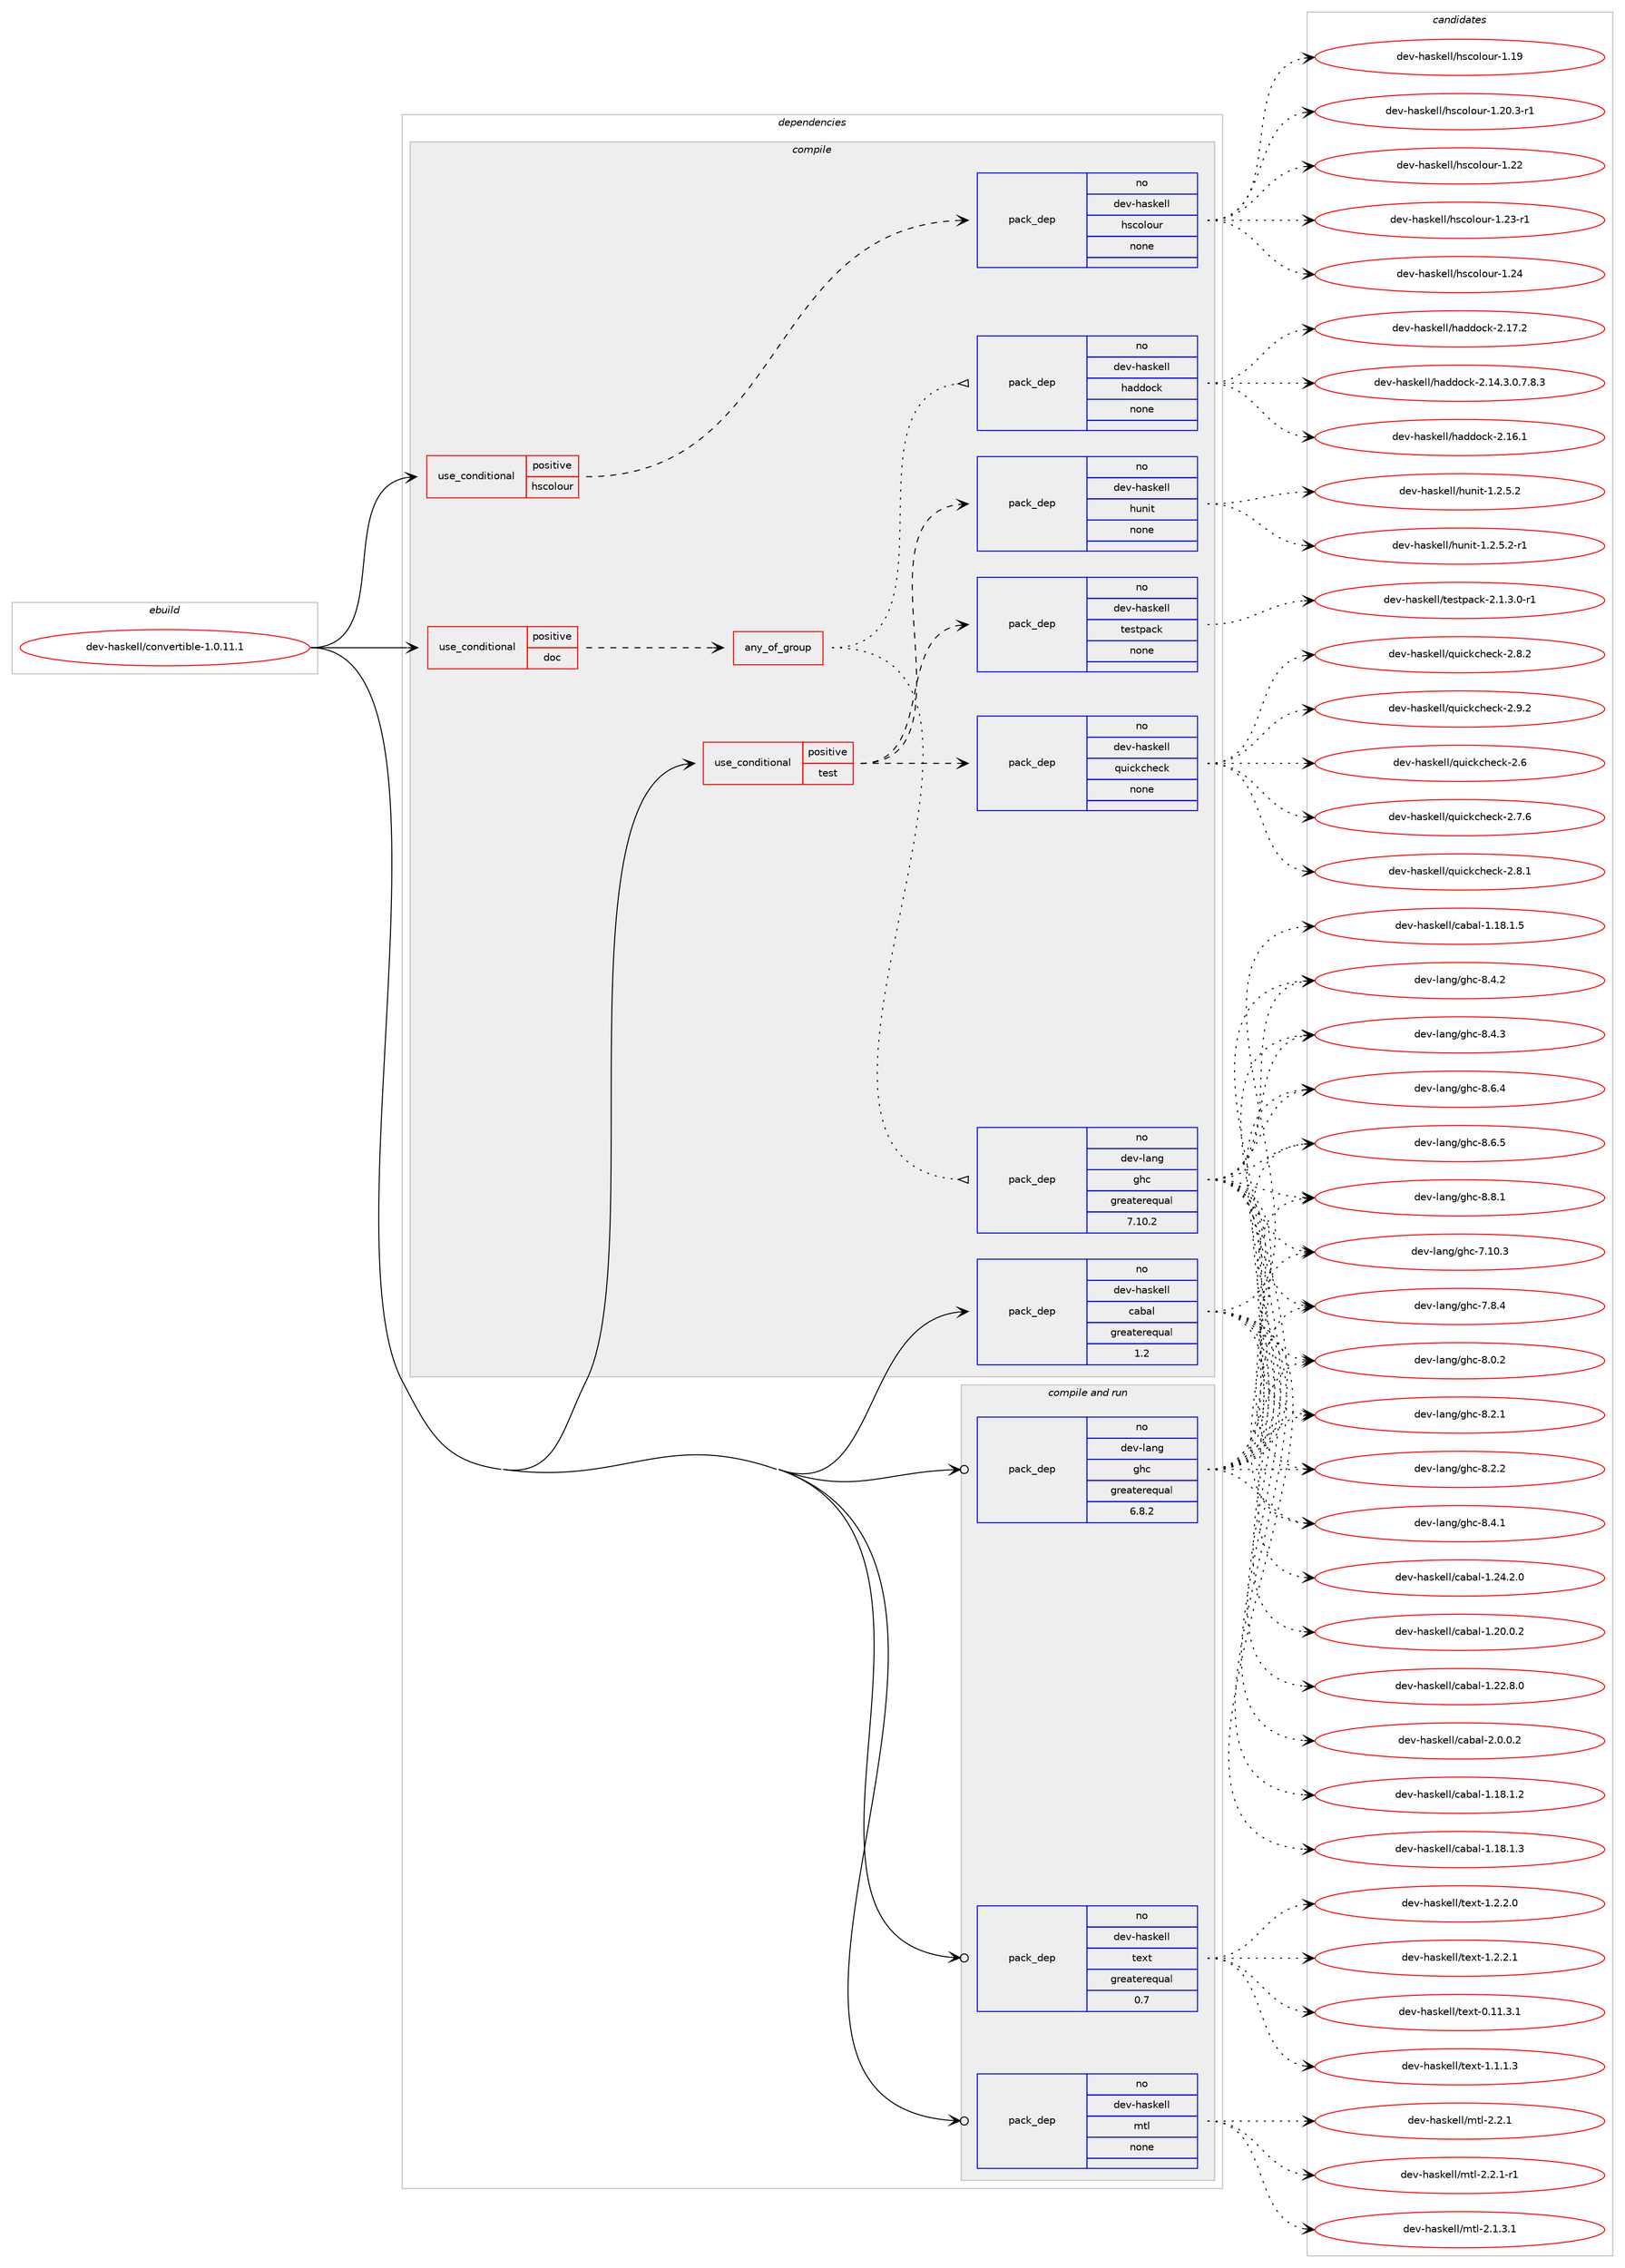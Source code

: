 digraph prolog {

# *************
# Graph options
# *************

newrank=true;
concentrate=true;
compound=true;
graph [rankdir=LR,fontname=Helvetica,fontsize=10,ranksep=1.5];#, ranksep=2.5, nodesep=0.2];
edge  [arrowhead=vee];
node  [fontname=Helvetica,fontsize=10];

# **********
# The ebuild
# **********

subgraph cluster_leftcol {
color=gray;
rank=same;
label=<<i>ebuild</i>>;
id [label="dev-haskell/convertible-1.0.11.1", color=red, width=4, href="../dev-haskell/convertible-1.0.11.1.svg"];
}

# ****************
# The dependencies
# ****************

subgraph cluster_midcol {
color=gray;
label=<<i>dependencies</i>>;
subgraph cluster_compile {
fillcolor="#eeeeee";
style=filled;
label=<<i>compile</i>>;
subgraph cond125297 {
dependency529955 [label=<<TABLE BORDER="0" CELLBORDER="1" CELLSPACING="0" CELLPADDING="4"><TR><TD ROWSPAN="3" CELLPADDING="10">use_conditional</TD></TR><TR><TD>positive</TD></TR><TR><TD>doc</TD></TR></TABLE>>, shape=none, color=red];
subgraph any9671 {
dependency529956 [label=<<TABLE BORDER="0" CELLBORDER="1" CELLSPACING="0" CELLPADDING="4"><TR><TD CELLPADDING="10">any_of_group</TD></TR></TABLE>>, shape=none, color=red];subgraph pack394630 {
dependency529957 [label=<<TABLE BORDER="0" CELLBORDER="1" CELLSPACING="0" CELLPADDING="4" WIDTH="220"><TR><TD ROWSPAN="6" CELLPADDING="30">pack_dep</TD></TR><TR><TD WIDTH="110">no</TD></TR><TR><TD>dev-haskell</TD></TR><TR><TD>haddock</TD></TR><TR><TD>none</TD></TR><TR><TD></TD></TR></TABLE>>, shape=none, color=blue];
}
dependency529956:e -> dependency529957:w [weight=20,style="dotted",arrowhead="oinv"];
subgraph pack394631 {
dependency529958 [label=<<TABLE BORDER="0" CELLBORDER="1" CELLSPACING="0" CELLPADDING="4" WIDTH="220"><TR><TD ROWSPAN="6" CELLPADDING="30">pack_dep</TD></TR><TR><TD WIDTH="110">no</TD></TR><TR><TD>dev-lang</TD></TR><TR><TD>ghc</TD></TR><TR><TD>greaterequal</TD></TR><TR><TD>7.10.2</TD></TR></TABLE>>, shape=none, color=blue];
}
dependency529956:e -> dependency529958:w [weight=20,style="dotted",arrowhead="oinv"];
}
dependency529955:e -> dependency529956:w [weight=20,style="dashed",arrowhead="vee"];
}
id:e -> dependency529955:w [weight=20,style="solid",arrowhead="vee"];
subgraph cond125298 {
dependency529959 [label=<<TABLE BORDER="0" CELLBORDER="1" CELLSPACING="0" CELLPADDING="4"><TR><TD ROWSPAN="3" CELLPADDING="10">use_conditional</TD></TR><TR><TD>positive</TD></TR><TR><TD>hscolour</TD></TR></TABLE>>, shape=none, color=red];
subgraph pack394632 {
dependency529960 [label=<<TABLE BORDER="0" CELLBORDER="1" CELLSPACING="0" CELLPADDING="4" WIDTH="220"><TR><TD ROWSPAN="6" CELLPADDING="30">pack_dep</TD></TR><TR><TD WIDTH="110">no</TD></TR><TR><TD>dev-haskell</TD></TR><TR><TD>hscolour</TD></TR><TR><TD>none</TD></TR><TR><TD></TD></TR></TABLE>>, shape=none, color=blue];
}
dependency529959:e -> dependency529960:w [weight=20,style="dashed",arrowhead="vee"];
}
id:e -> dependency529959:w [weight=20,style="solid",arrowhead="vee"];
subgraph cond125299 {
dependency529961 [label=<<TABLE BORDER="0" CELLBORDER="1" CELLSPACING="0" CELLPADDING="4"><TR><TD ROWSPAN="3" CELLPADDING="10">use_conditional</TD></TR><TR><TD>positive</TD></TR><TR><TD>test</TD></TR></TABLE>>, shape=none, color=red];
subgraph pack394633 {
dependency529962 [label=<<TABLE BORDER="0" CELLBORDER="1" CELLSPACING="0" CELLPADDING="4" WIDTH="220"><TR><TD ROWSPAN="6" CELLPADDING="30">pack_dep</TD></TR><TR><TD WIDTH="110">no</TD></TR><TR><TD>dev-haskell</TD></TR><TR><TD>hunit</TD></TR><TR><TD>none</TD></TR><TR><TD></TD></TR></TABLE>>, shape=none, color=blue];
}
dependency529961:e -> dependency529962:w [weight=20,style="dashed",arrowhead="vee"];
subgraph pack394634 {
dependency529963 [label=<<TABLE BORDER="0" CELLBORDER="1" CELLSPACING="0" CELLPADDING="4" WIDTH="220"><TR><TD ROWSPAN="6" CELLPADDING="30">pack_dep</TD></TR><TR><TD WIDTH="110">no</TD></TR><TR><TD>dev-haskell</TD></TR><TR><TD>quickcheck</TD></TR><TR><TD>none</TD></TR><TR><TD></TD></TR></TABLE>>, shape=none, color=blue];
}
dependency529961:e -> dependency529963:w [weight=20,style="dashed",arrowhead="vee"];
subgraph pack394635 {
dependency529964 [label=<<TABLE BORDER="0" CELLBORDER="1" CELLSPACING="0" CELLPADDING="4" WIDTH="220"><TR><TD ROWSPAN="6" CELLPADDING="30">pack_dep</TD></TR><TR><TD WIDTH="110">no</TD></TR><TR><TD>dev-haskell</TD></TR><TR><TD>testpack</TD></TR><TR><TD>none</TD></TR><TR><TD></TD></TR></TABLE>>, shape=none, color=blue];
}
dependency529961:e -> dependency529964:w [weight=20,style="dashed",arrowhead="vee"];
}
id:e -> dependency529961:w [weight=20,style="solid",arrowhead="vee"];
subgraph pack394636 {
dependency529965 [label=<<TABLE BORDER="0" CELLBORDER="1" CELLSPACING="0" CELLPADDING="4" WIDTH="220"><TR><TD ROWSPAN="6" CELLPADDING="30">pack_dep</TD></TR><TR><TD WIDTH="110">no</TD></TR><TR><TD>dev-haskell</TD></TR><TR><TD>cabal</TD></TR><TR><TD>greaterequal</TD></TR><TR><TD>1.2</TD></TR></TABLE>>, shape=none, color=blue];
}
id:e -> dependency529965:w [weight=20,style="solid",arrowhead="vee"];
}
subgraph cluster_compileandrun {
fillcolor="#eeeeee";
style=filled;
label=<<i>compile and run</i>>;
subgraph pack394637 {
dependency529966 [label=<<TABLE BORDER="0" CELLBORDER="1" CELLSPACING="0" CELLPADDING="4" WIDTH="220"><TR><TD ROWSPAN="6" CELLPADDING="30">pack_dep</TD></TR><TR><TD WIDTH="110">no</TD></TR><TR><TD>dev-haskell</TD></TR><TR><TD>mtl</TD></TR><TR><TD>none</TD></TR><TR><TD></TD></TR></TABLE>>, shape=none, color=blue];
}
id:e -> dependency529966:w [weight=20,style="solid",arrowhead="odotvee"];
subgraph pack394638 {
dependency529967 [label=<<TABLE BORDER="0" CELLBORDER="1" CELLSPACING="0" CELLPADDING="4" WIDTH="220"><TR><TD ROWSPAN="6" CELLPADDING="30">pack_dep</TD></TR><TR><TD WIDTH="110">no</TD></TR><TR><TD>dev-haskell</TD></TR><TR><TD>text</TD></TR><TR><TD>greaterequal</TD></TR><TR><TD>0.7</TD></TR></TABLE>>, shape=none, color=blue];
}
id:e -> dependency529967:w [weight=20,style="solid",arrowhead="odotvee"];
subgraph pack394639 {
dependency529968 [label=<<TABLE BORDER="0" CELLBORDER="1" CELLSPACING="0" CELLPADDING="4" WIDTH="220"><TR><TD ROWSPAN="6" CELLPADDING="30">pack_dep</TD></TR><TR><TD WIDTH="110">no</TD></TR><TR><TD>dev-lang</TD></TR><TR><TD>ghc</TD></TR><TR><TD>greaterequal</TD></TR><TR><TD>6.8.2</TD></TR></TABLE>>, shape=none, color=blue];
}
id:e -> dependency529968:w [weight=20,style="solid",arrowhead="odotvee"];
}
subgraph cluster_run {
fillcolor="#eeeeee";
style=filled;
label=<<i>run</i>>;
}
}

# **************
# The candidates
# **************

subgraph cluster_choices {
rank=same;
color=gray;
label=<<i>candidates</i>>;

subgraph choice394630 {
color=black;
nodesep=1;
choice1001011184510497115107101108108471049710010011199107455046495246514648465546564651 [label="dev-haskell/haddock-2.14.3.0.7.8.3", color=red, width=4,href="../dev-haskell/haddock-2.14.3.0.7.8.3.svg"];
choice100101118451049711510710110810847104971001001119910745504649544649 [label="dev-haskell/haddock-2.16.1", color=red, width=4,href="../dev-haskell/haddock-2.16.1.svg"];
choice100101118451049711510710110810847104971001001119910745504649554650 [label="dev-haskell/haddock-2.17.2", color=red, width=4,href="../dev-haskell/haddock-2.17.2.svg"];
dependency529957:e -> choice1001011184510497115107101108108471049710010011199107455046495246514648465546564651:w [style=dotted,weight="100"];
dependency529957:e -> choice100101118451049711510710110810847104971001001119910745504649544649:w [style=dotted,weight="100"];
dependency529957:e -> choice100101118451049711510710110810847104971001001119910745504649554650:w [style=dotted,weight="100"];
}
subgraph choice394631 {
color=black;
nodesep=1;
choice1001011184510897110103471031049945554649484651 [label="dev-lang/ghc-7.10.3", color=red, width=4,href="../dev-lang/ghc-7.10.3.svg"];
choice10010111845108971101034710310499455546564652 [label="dev-lang/ghc-7.8.4", color=red, width=4,href="../dev-lang/ghc-7.8.4.svg"];
choice10010111845108971101034710310499455646484650 [label="dev-lang/ghc-8.0.2", color=red, width=4,href="../dev-lang/ghc-8.0.2.svg"];
choice10010111845108971101034710310499455646504649 [label="dev-lang/ghc-8.2.1", color=red, width=4,href="../dev-lang/ghc-8.2.1.svg"];
choice10010111845108971101034710310499455646504650 [label="dev-lang/ghc-8.2.2", color=red, width=4,href="../dev-lang/ghc-8.2.2.svg"];
choice10010111845108971101034710310499455646524649 [label="dev-lang/ghc-8.4.1", color=red, width=4,href="../dev-lang/ghc-8.4.1.svg"];
choice10010111845108971101034710310499455646524650 [label="dev-lang/ghc-8.4.2", color=red, width=4,href="../dev-lang/ghc-8.4.2.svg"];
choice10010111845108971101034710310499455646524651 [label="dev-lang/ghc-8.4.3", color=red, width=4,href="../dev-lang/ghc-8.4.3.svg"];
choice10010111845108971101034710310499455646544652 [label="dev-lang/ghc-8.6.4", color=red, width=4,href="../dev-lang/ghc-8.6.4.svg"];
choice10010111845108971101034710310499455646544653 [label="dev-lang/ghc-8.6.5", color=red, width=4,href="../dev-lang/ghc-8.6.5.svg"];
choice10010111845108971101034710310499455646564649 [label="dev-lang/ghc-8.8.1", color=red, width=4,href="../dev-lang/ghc-8.8.1.svg"];
dependency529958:e -> choice1001011184510897110103471031049945554649484651:w [style=dotted,weight="100"];
dependency529958:e -> choice10010111845108971101034710310499455546564652:w [style=dotted,weight="100"];
dependency529958:e -> choice10010111845108971101034710310499455646484650:w [style=dotted,weight="100"];
dependency529958:e -> choice10010111845108971101034710310499455646504649:w [style=dotted,weight="100"];
dependency529958:e -> choice10010111845108971101034710310499455646504650:w [style=dotted,weight="100"];
dependency529958:e -> choice10010111845108971101034710310499455646524649:w [style=dotted,weight="100"];
dependency529958:e -> choice10010111845108971101034710310499455646524650:w [style=dotted,weight="100"];
dependency529958:e -> choice10010111845108971101034710310499455646524651:w [style=dotted,weight="100"];
dependency529958:e -> choice10010111845108971101034710310499455646544652:w [style=dotted,weight="100"];
dependency529958:e -> choice10010111845108971101034710310499455646544653:w [style=dotted,weight="100"];
dependency529958:e -> choice10010111845108971101034710310499455646564649:w [style=dotted,weight="100"];
}
subgraph choice394632 {
color=black;
nodesep=1;
choice100101118451049711510710110810847104115991111081111171144549464957 [label="dev-haskell/hscolour-1.19", color=red, width=4,href="../dev-haskell/hscolour-1.19.svg"];
choice10010111845104971151071011081084710411599111108111117114454946504846514511449 [label="dev-haskell/hscolour-1.20.3-r1", color=red, width=4,href="../dev-haskell/hscolour-1.20.3-r1.svg"];
choice100101118451049711510710110810847104115991111081111171144549465050 [label="dev-haskell/hscolour-1.22", color=red, width=4,href="../dev-haskell/hscolour-1.22.svg"];
choice1001011184510497115107101108108471041159911110811111711445494650514511449 [label="dev-haskell/hscolour-1.23-r1", color=red, width=4,href="../dev-haskell/hscolour-1.23-r1.svg"];
choice100101118451049711510710110810847104115991111081111171144549465052 [label="dev-haskell/hscolour-1.24", color=red, width=4,href="../dev-haskell/hscolour-1.24.svg"];
dependency529960:e -> choice100101118451049711510710110810847104115991111081111171144549464957:w [style=dotted,weight="100"];
dependency529960:e -> choice10010111845104971151071011081084710411599111108111117114454946504846514511449:w [style=dotted,weight="100"];
dependency529960:e -> choice100101118451049711510710110810847104115991111081111171144549465050:w [style=dotted,weight="100"];
dependency529960:e -> choice1001011184510497115107101108108471041159911110811111711445494650514511449:w [style=dotted,weight="100"];
dependency529960:e -> choice100101118451049711510710110810847104115991111081111171144549465052:w [style=dotted,weight="100"];
}
subgraph choice394633 {
color=black;
nodesep=1;
choice1001011184510497115107101108108471041171101051164549465046534650 [label="dev-haskell/hunit-1.2.5.2", color=red, width=4,href="../dev-haskell/hunit-1.2.5.2.svg"];
choice10010111845104971151071011081084710411711010511645494650465346504511449 [label="dev-haskell/hunit-1.2.5.2-r1", color=red, width=4,href="../dev-haskell/hunit-1.2.5.2-r1.svg"];
dependency529962:e -> choice1001011184510497115107101108108471041171101051164549465046534650:w [style=dotted,weight="100"];
dependency529962:e -> choice10010111845104971151071011081084710411711010511645494650465346504511449:w [style=dotted,weight="100"];
}
subgraph choice394634 {
color=black;
nodesep=1;
choice10010111845104971151071011081084711311710599107991041019910745504654 [label="dev-haskell/quickcheck-2.6", color=red, width=4,href="../dev-haskell/quickcheck-2.6.svg"];
choice100101118451049711510710110810847113117105991079910410199107455046554654 [label="dev-haskell/quickcheck-2.7.6", color=red, width=4,href="../dev-haskell/quickcheck-2.7.6.svg"];
choice100101118451049711510710110810847113117105991079910410199107455046564649 [label="dev-haskell/quickcheck-2.8.1", color=red, width=4,href="../dev-haskell/quickcheck-2.8.1.svg"];
choice100101118451049711510710110810847113117105991079910410199107455046564650 [label="dev-haskell/quickcheck-2.8.2", color=red, width=4,href="../dev-haskell/quickcheck-2.8.2.svg"];
choice100101118451049711510710110810847113117105991079910410199107455046574650 [label="dev-haskell/quickcheck-2.9.2", color=red, width=4,href="../dev-haskell/quickcheck-2.9.2.svg"];
dependency529963:e -> choice10010111845104971151071011081084711311710599107991041019910745504654:w [style=dotted,weight="100"];
dependency529963:e -> choice100101118451049711510710110810847113117105991079910410199107455046554654:w [style=dotted,weight="100"];
dependency529963:e -> choice100101118451049711510710110810847113117105991079910410199107455046564649:w [style=dotted,weight="100"];
dependency529963:e -> choice100101118451049711510710110810847113117105991079910410199107455046564650:w [style=dotted,weight="100"];
dependency529963:e -> choice100101118451049711510710110810847113117105991079910410199107455046574650:w [style=dotted,weight="100"];
}
subgraph choice394635 {
color=black;
nodesep=1;
choice100101118451049711510710110810847116101115116112979910745504649465146484511449 [label="dev-haskell/testpack-2.1.3.0-r1", color=red, width=4,href="../dev-haskell/testpack-2.1.3.0-r1.svg"];
dependency529964:e -> choice100101118451049711510710110810847116101115116112979910745504649465146484511449:w [style=dotted,weight="100"];
}
subgraph choice394636 {
color=black;
nodesep=1;
choice10010111845104971151071011081084799979897108454946495646494650 [label="dev-haskell/cabal-1.18.1.2", color=red, width=4,href="../dev-haskell/cabal-1.18.1.2.svg"];
choice10010111845104971151071011081084799979897108454946495646494651 [label="dev-haskell/cabal-1.18.1.3", color=red, width=4,href="../dev-haskell/cabal-1.18.1.3.svg"];
choice10010111845104971151071011081084799979897108454946495646494653 [label="dev-haskell/cabal-1.18.1.5", color=red, width=4,href="../dev-haskell/cabal-1.18.1.5.svg"];
choice10010111845104971151071011081084799979897108454946504846484650 [label="dev-haskell/cabal-1.20.0.2", color=red, width=4,href="../dev-haskell/cabal-1.20.0.2.svg"];
choice10010111845104971151071011081084799979897108454946505046564648 [label="dev-haskell/cabal-1.22.8.0", color=red, width=4,href="../dev-haskell/cabal-1.22.8.0.svg"];
choice10010111845104971151071011081084799979897108454946505246504648 [label="dev-haskell/cabal-1.24.2.0", color=red, width=4,href="../dev-haskell/cabal-1.24.2.0.svg"];
choice100101118451049711510710110810847999798971084550464846484650 [label="dev-haskell/cabal-2.0.0.2", color=red, width=4,href="../dev-haskell/cabal-2.0.0.2.svg"];
dependency529965:e -> choice10010111845104971151071011081084799979897108454946495646494650:w [style=dotted,weight="100"];
dependency529965:e -> choice10010111845104971151071011081084799979897108454946495646494651:w [style=dotted,weight="100"];
dependency529965:e -> choice10010111845104971151071011081084799979897108454946495646494653:w [style=dotted,weight="100"];
dependency529965:e -> choice10010111845104971151071011081084799979897108454946504846484650:w [style=dotted,weight="100"];
dependency529965:e -> choice10010111845104971151071011081084799979897108454946505046564648:w [style=dotted,weight="100"];
dependency529965:e -> choice10010111845104971151071011081084799979897108454946505246504648:w [style=dotted,weight="100"];
dependency529965:e -> choice100101118451049711510710110810847999798971084550464846484650:w [style=dotted,weight="100"];
}
subgraph choice394637 {
color=black;
nodesep=1;
choice1001011184510497115107101108108471091161084550464946514649 [label="dev-haskell/mtl-2.1.3.1", color=red, width=4,href="../dev-haskell/mtl-2.1.3.1.svg"];
choice100101118451049711510710110810847109116108455046504649 [label="dev-haskell/mtl-2.2.1", color=red, width=4,href="../dev-haskell/mtl-2.2.1.svg"];
choice1001011184510497115107101108108471091161084550465046494511449 [label="dev-haskell/mtl-2.2.1-r1", color=red, width=4,href="../dev-haskell/mtl-2.2.1-r1.svg"];
dependency529966:e -> choice1001011184510497115107101108108471091161084550464946514649:w [style=dotted,weight="100"];
dependency529966:e -> choice100101118451049711510710110810847109116108455046504649:w [style=dotted,weight="100"];
dependency529966:e -> choice1001011184510497115107101108108471091161084550465046494511449:w [style=dotted,weight="100"];
}
subgraph choice394638 {
color=black;
nodesep=1;
choice100101118451049711510710110810847116101120116454846494946514649 [label="dev-haskell/text-0.11.3.1", color=red, width=4,href="../dev-haskell/text-0.11.3.1.svg"];
choice1001011184510497115107101108108471161011201164549464946494651 [label="dev-haskell/text-1.1.1.3", color=red, width=4,href="../dev-haskell/text-1.1.1.3.svg"];
choice1001011184510497115107101108108471161011201164549465046504648 [label="dev-haskell/text-1.2.2.0", color=red, width=4,href="../dev-haskell/text-1.2.2.0.svg"];
choice1001011184510497115107101108108471161011201164549465046504649 [label="dev-haskell/text-1.2.2.1", color=red, width=4,href="../dev-haskell/text-1.2.2.1.svg"];
dependency529967:e -> choice100101118451049711510710110810847116101120116454846494946514649:w [style=dotted,weight="100"];
dependency529967:e -> choice1001011184510497115107101108108471161011201164549464946494651:w [style=dotted,weight="100"];
dependency529967:e -> choice1001011184510497115107101108108471161011201164549465046504648:w [style=dotted,weight="100"];
dependency529967:e -> choice1001011184510497115107101108108471161011201164549465046504649:w [style=dotted,weight="100"];
}
subgraph choice394639 {
color=black;
nodesep=1;
choice1001011184510897110103471031049945554649484651 [label="dev-lang/ghc-7.10.3", color=red, width=4,href="../dev-lang/ghc-7.10.3.svg"];
choice10010111845108971101034710310499455546564652 [label="dev-lang/ghc-7.8.4", color=red, width=4,href="../dev-lang/ghc-7.8.4.svg"];
choice10010111845108971101034710310499455646484650 [label="dev-lang/ghc-8.0.2", color=red, width=4,href="../dev-lang/ghc-8.0.2.svg"];
choice10010111845108971101034710310499455646504649 [label="dev-lang/ghc-8.2.1", color=red, width=4,href="../dev-lang/ghc-8.2.1.svg"];
choice10010111845108971101034710310499455646504650 [label="dev-lang/ghc-8.2.2", color=red, width=4,href="../dev-lang/ghc-8.2.2.svg"];
choice10010111845108971101034710310499455646524649 [label="dev-lang/ghc-8.4.1", color=red, width=4,href="../dev-lang/ghc-8.4.1.svg"];
choice10010111845108971101034710310499455646524650 [label="dev-lang/ghc-8.4.2", color=red, width=4,href="../dev-lang/ghc-8.4.2.svg"];
choice10010111845108971101034710310499455646524651 [label="dev-lang/ghc-8.4.3", color=red, width=4,href="../dev-lang/ghc-8.4.3.svg"];
choice10010111845108971101034710310499455646544652 [label="dev-lang/ghc-8.6.4", color=red, width=4,href="../dev-lang/ghc-8.6.4.svg"];
choice10010111845108971101034710310499455646544653 [label="dev-lang/ghc-8.6.5", color=red, width=4,href="../dev-lang/ghc-8.6.5.svg"];
choice10010111845108971101034710310499455646564649 [label="dev-lang/ghc-8.8.1", color=red, width=4,href="../dev-lang/ghc-8.8.1.svg"];
dependency529968:e -> choice1001011184510897110103471031049945554649484651:w [style=dotted,weight="100"];
dependency529968:e -> choice10010111845108971101034710310499455546564652:w [style=dotted,weight="100"];
dependency529968:e -> choice10010111845108971101034710310499455646484650:w [style=dotted,weight="100"];
dependency529968:e -> choice10010111845108971101034710310499455646504649:w [style=dotted,weight="100"];
dependency529968:e -> choice10010111845108971101034710310499455646504650:w [style=dotted,weight="100"];
dependency529968:e -> choice10010111845108971101034710310499455646524649:w [style=dotted,weight="100"];
dependency529968:e -> choice10010111845108971101034710310499455646524650:w [style=dotted,weight="100"];
dependency529968:e -> choice10010111845108971101034710310499455646524651:w [style=dotted,weight="100"];
dependency529968:e -> choice10010111845108971101034710310499455646544652:w [style=dotted,weight="100"];
dependency529968:e -> choice10010111845108971101034710310499455646544653:w [style=dotted,weight="100"];
dependency529968:e -> choice10010111845108971101034710310499455646564649:w [style=dotted,weight="100"];
}
}

}
